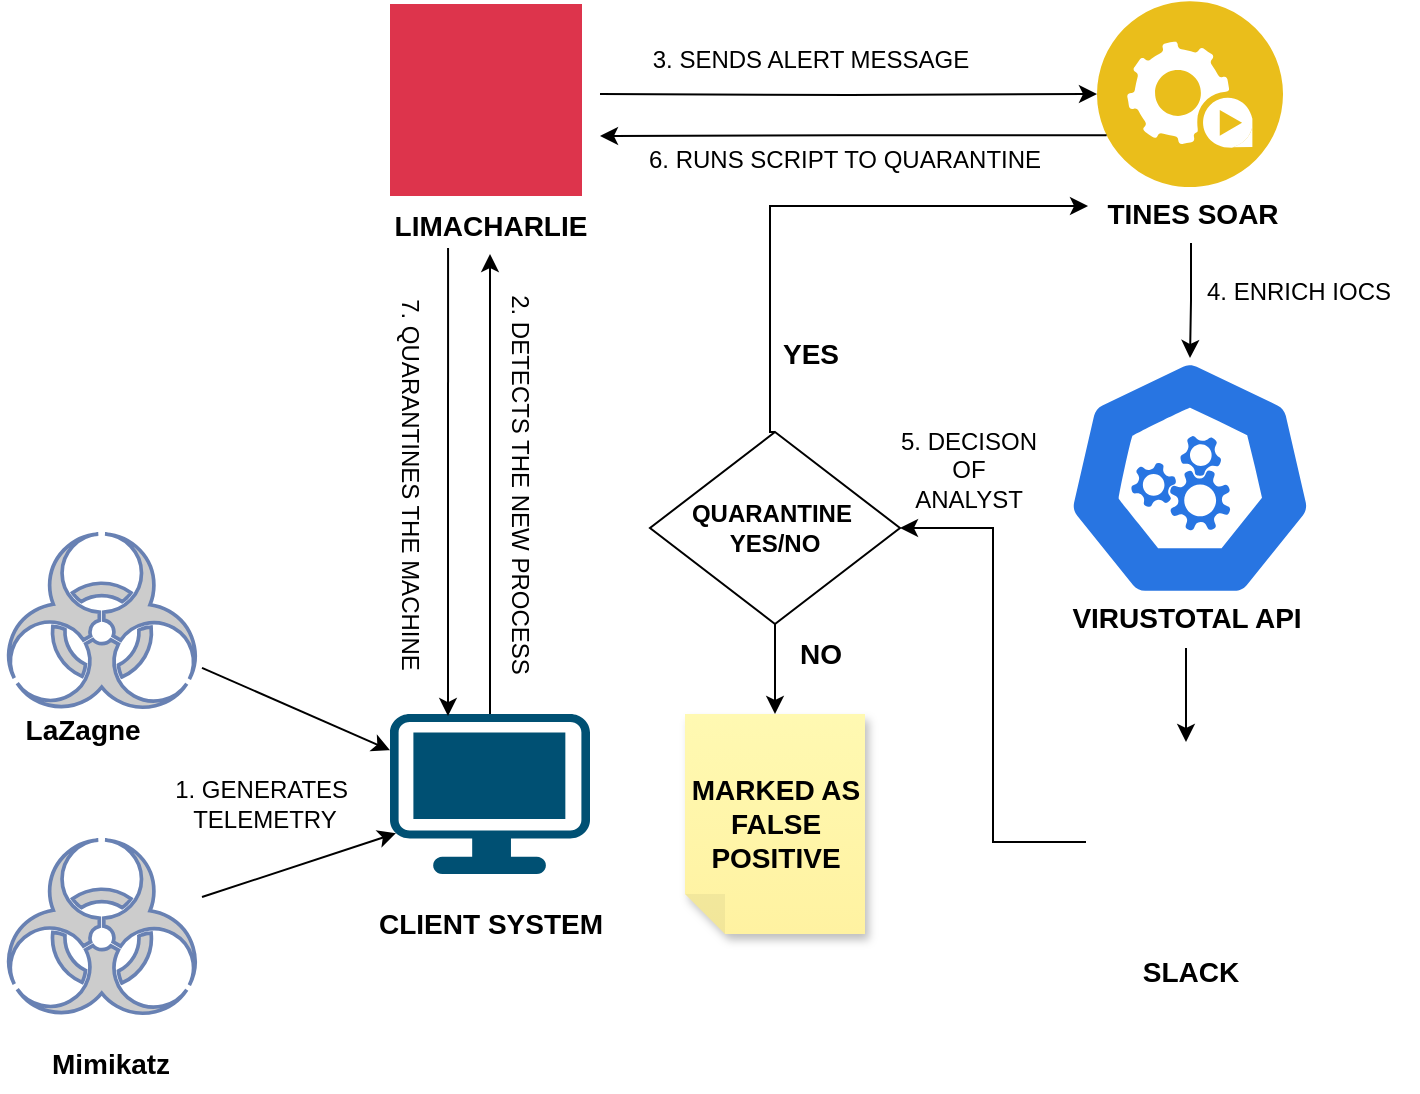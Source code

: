 <mxfile version="28.0.4">
  <diagram name="Page-1" id="5v2ZWDQqbhzC2i-hjf4o">
    <mxGraphModel dx="1665" dy="783" grid="0" gridSize="10" guides="1" tooltips="1" connect="1" arrows="1" fold="1" page="1" pageScale="1" pageWidth="850" pageHeight="1100" math="0" shadow="0" adaptiveColors="simple">
      <root>
        <mxCell id="0" />
        <mxCell id="1" parent="0" />
        <mxCell id="Qf1n-6LqZpKv2LMZS_Yj-6" style="edgeStyle=orthogonalEdgeStyle;rounded=0;orthogonalLoop=1;jettySize=auto;html=1;" parent="1" source="Qf1n-6LqZpKv2LMZS_Yj-2" target="Qf1n-6LqZpKv2LMZS_Yj-12" edge="1">
          <mxGeometry relative="1" as="geometry">
            <mxPoint x="420" y="610" as="targetPoint" />
          </mxGeometry>
        </mxCell>
        <mxCell id="Qf1n-6LqZpKv2LMZS_Yj-2" value="" style="points=[[0.03,0.03,0],[0.5,0,0],[0.97,0.03,0],[1,0.4,0],[0.97,0.745,0],[0.5,1,0],[0.03,0.745,0],[0,0.4,0]];verticalLabelPosition=bottom;sketch=0;html=1;verticalAlign=top;aspect=fixed;align=center;pointerEvents=1;shape=mxgraph.cisco19.workstation;fillColor=#005073;strokeColor=none;" parent="1" vertex="1">
          <mxGeometry x="240" y="580" width="100" height="80" as="geometry" />
        </mxCell>
        <mxCell id="Qf1n-6LqZpKv2LMZS_Yj-10" value="" style="edgeStyle=orthogonalEdgeStyle;rounded=0;orthogonalLoop=1;jettySize=auto;html=1;entryX=0;entryY=0.5;entryDx=0;entryDy=0;" parent="1" target="gsvBftsWmA4iTi50btW6-4" edge="1">
          <mxGeometry relative="1" as="geometry">
            <mxPoint x="565" y="380" as="targetPoint" />
            <mxPoint x="345" y="270" as="sourcePoint" />
          </mxGeometry>
        </mxCell>
        <mxCell id="Qf1n-6LqZpKv2LMZS_Yj-8" style="rounded=0;orthogonalLoop=1;jettySize=auto;html=1;" parent="1" source="Qf1n-6LqZpKv2LMZS_Yj-4" target="Qf1n-6LqZpKv2LMZS_Yj-2" edge="1">
          <mxGeometry relative="1" as="geometry" />
        </mxCell>
        <mxCell id="Qf1n-6LqZpKv2LMZS_Yj-4" value="" style="fontColor=#0066CC;verticalAlign=top;verticalLabelPosition=bottom;labelPosition=center;align=center;html=1;outlineConnect=0;fillColor=#CCCCCC;strokeColor=#6881B3;gradientColor=none;gradientDirection=north;strokeWidth=2;shape=mxgraph.networks.virus;" parent="1" vertex="1">
          <mxGeometry x="46" y="490" width="100" height="90" as="geometry" />
        </mxCell>
        <mxCell id="Qf1n-6LqZpKv2LMZS_Yj-13" value="&lt;b&gt;&lt;font style=&quot;font-size: 14px;&quot;&gt;CLIENT SYSTEM&lt;/font&gt;&lt;/b&gt;" style="text;html=1;align=center;verticalAlign=middle;resizable=0;points=[];autosize=1;strokeColor=none;fillColor=none;" parent="1" vertex="1">
          <mxGeometry x="220" y="670" width="140" height="30" as="geometry" />
        </mxCell>
        <mxCell id="Qf1n-6LqZpKv2LMZS_Yj-14" value="&lt;font style=&quot;font-size: 14px;&quot;&gt;&lt;b&gt;LaZagne&amp;nbsp;&lt;/b&gt;&lt;/font&gt;&lt;div&gt;&lt;br&gt;&lt;/div&gt;" style="text;html=1;align=center;verticalAlign=middle;resizable=0;points=[];autosize=1;strokeColor=none;fillColor=none;" parent="1" vertex="1">
          <mxGeometry x="48" y="575" width="80" height="40" as="geometry" />
        </mxCell>
        <mxCell id="Qf1n-6LqZpKv2LMZS_Yj-15" value="&lt;b&gt;&lt;font style=&quot;font-size: 14px;&quot;&gt;VIRUSTOTAL API&lt;/font&gt;&lt;/b&gt;" style="text;html=1;align=center;verticalAlign=middle;resizable=0;points=[];autosize=1;strokeColor=none;fillColor=none;" parent="1" vertex="1">
          <mxGeometry x="568" y="517" width="140" height="30" as="geometry" />
        </mxCell>
        <mxCell id="Qf1n-6LqZpKv2LMZS_Yj-16" value="" style="shape=image;html=1;verticalAlign=top;verticalLabelPosition=bottom;labelBackgroundColor=#ffffff;imageAspect=0;aspect=fixed;image=https://cdn2.iconfinder.com/data/icons/social-media-2285/512/1_Slack_colored_svg-128.png" parent="1" vertex="1">
          <mxGeometry x="588" y="594" width="100" height="100" as="geometry" />
        </mxCell>
        <mxCell id="Qf1n-6LqZpKv2LMZS_Yj-24" style="edgeStyle=orthogonalEdgeStyle;rounded=0;orthogonalLoop=1;jettySize=auto;html=1;entryX=1;entryY=0.5;entryDx=0;entryDy=0;exitX=0;exitY=0.5;exitDx=0;exitDy=0;" parent="1" source="Qf1n-6LqZpKv2LMZS_Yj-16" target="Qf1n-6LqZpKv2LMZS_Yj-23" edge="1">
          <mxGeometry relative="1" as="geometry">
            <mxPoint x="591.98" y="524.04" as="sourcePoint" />
          </mxGeometry>
        </mxCell>
        <mxCell id="Qf1n-6LqZpKv2LMZS_Yj-20" style="edgeStyle=orthogonalEdgeStyle;rounded=0;orthogonalLoop=1;jettySize=auto;html=1;entryX=0.5;entryY=0;entryDx=0;entryDy=0;" parent="1" source="Qf1n-6LqZpKv2LMZS_Yj-15" target="Qf1n-6LqZpKv2LMZS_Yj-16" edge="1">
          <mxGeometry relative="1" as="geometry">
            <mxPoint x="638" y="546" as="sourcePoint" />
            <mxPoint x="632.984" y="466.98" as="targetPoint" />
          </mxGeometry>
        </mxCell>
        <mxCell id="Qf1n-6LqZpKv2LMZS_Yj-23" value="&lt;font style=&quot;&quot;&gt;&lt;b style=&quot;&quot;&gt;&lt;font style=&quot;font-size: 12px;&quot;&gt;QUARANTINE&lt;/font&gt;&lt;span style=&quot;font-size: 11px;&quot;&gt;&amp;nbsp;&lt;/span&gt;&lt;/b&gt;&lt;/font&gt;&lt;div&gt;&lt;font style=&quot;font-size: 12px;&quot;&gt;&lt;b style=&quot;&quot;&gt;YES/NO&lt;/b&gt;&lt;/font&gt;&lt;/div&gt;" style="rhombus;whiteSpace=wrap;html=1;align=center;" parent="1" vertex="1">
          <mxGeometry x="370" y="439" width="125" height="96" as="geometry" />
        </mxCell>
        <mxCell id="Qf1n-6LqZpKv2LMZS_Yj-26" value="&lt;font style=&quot;font-size: 14px;&quot;&gt;&lt;b style=&quot;&quot;&gt;YES&lt;/b&gt;&lt;/font&gt;" style="text;html=1;align=center;verticalAlign=middle;resizable=0;points=[];autosize=1;strokeColor=none;fillColor=none;" parent="1" vertex="1">
          <mxGeometry x="427" y="385" width="46" height="29" as="geometry" />
        </mxCell>
        <mxCell id="Qf1n-6LqZpKv2LMZS_Yj-28" value="&lt;font style=&quot;font-size: 14px;&quot;&gt;&lt;b&gt;MARKED AS FALSE POSITIVE&lt;/b&gt;&lt;/font&gt;" style="shape=note;whiteSpace=wrap;html=1;backgroundOutline=1;fontColor=#000000;darkOpacity=0.05;fillColor=#FFF9B2;strokeColor=none;fillStyle=solid;direction=west;gradientDirection=north;gradientColor=#FFF2A1;shadow=1;size=20;pointerEvents=1;" parent="1" vertex="1">
          <mxGeometry x="387.5" y="580" width="90" height="110" as="geometry" />
        </mxCell>
        <mxCell id="Qf1n-6LqZpKv2LMZS_Yj-29" style="edgeStyle=orthogonalEdgeStyle;rounded=0;orthogonalLoop=1;jettySize=auto;html=1;exitX=0.5;exitY=1;exitDx=0;exitDy=0;entryX=0.5;entryY=1;entryDx=0;entryDy=0;entryPerimeter=0;" parent="1" source="Qf1n-6LqZpKv2LMZS_Yj-23" target="Qf1n-6LqZpKv2LMZS_Yj-28" edge="1">
          <mxGeometry relative="1" as="geometry" />
        </mxCell>
        <mxCell id="Qf1n-6LqZpKv2LMZS_Yj-30" value="&lt;b&gt;&lt;font style=&quot;font-size: 14px;&quot;&gt;NO&lt;/font&gt;&lt;/b&gt;" style="text;html=1;align=center;verticalAlign=middle;resizable=0;points=[];autosize=1;strokeColor=none;fillColor=none;" parent="1" vertex="1">
          <mxGeometry x="435" y="535" width="40" height="30" as="geometry" />
        </mxCell>
        <mxCell id="Qf1n-6LqZpKv2LMZS_Yj-31" value="&lt;font style=&quot;font-size: 14px;&quot;&gt;&lt;b&gt;SLACK&lt;/b&gt;&lt;/font&gt;" style="text;html=1;align=center;verticalAlign=middle;resizable=0;points=[];autosize=1;strokeColor=none;fillColor=none;" parent="1" vertex="1">
          <mxGeometry x="605" y="694" width="70" height="30" as="geometry" />
        </mxCell>
        <mxCell id="Qf1n-6LqZpKv2LMZS_Yj-33" value="4. ENRICH IOCS" style="text;html=1;align=center;verticalAlign=middle;resizable=0;points=[];autosize=1;strokeColor=none;fillColor=none;" parent="1" vertex="1">
          <mxGeometry x="634" y="354" width="120" height="30" as="geometry" />
        </mxCell>
        <mxCell id="Qf1n-6LqZpKv2LMZS_Yj-37" value="&lt;font style=&quot;font-size: 12px;&quot;&gt;1. GENERATES&amp;nbsp;&lt;/font&gt;&lt;div&gt;&lt;font style=&quot;font-size: 12px;&quot;&gt;TELEMETRY&lt;/font&gt;&lt;/div&gt;" style="text;html=1;align=center;verticalAlign=middle;resizable=0;points=[];autosize=1;strokeColor=none;fillColor=none;" parent="1" vertex="1">
          <mxGeometry x="122" y="605" width="110" height="40" as="geometry" />
        </mxCell>
        <mxCell id="Qf1n-6LqZpKv2LMZS_Yj-38" value="2. DETECTS THE NEW PROCESS" style="text;html=1;align=center;verticalAlign=middle;resizable=0;points=[];autosize=1;strokeColor=none;fillColor=none;rotation=90;" parent="1" vertex="1">
          <mxGeometry x="200" y="450" width="210" height="30" as="geometry" />
        </mxCell>
        <mxCell id="Qf1n-6LqZpKv2LMZS_Yj-40" value="3. SENDS ALERT MESSAGE" style="text;html=1;align=center;verticalAlign=middle;resizable=0;points=[];autosize=1;strokeColor=none;fillColor=none;" parent="1" vertex="1">
          <mxGeometry x="360" y="238" width="180" height="30" as="geometry" />
        </mxCell>
        <mxCell id="Qf1n-6LqZpKv2LMZS_Yj-12" value="&lt;span style=&quot;font-size: 14px;&quot;&gt;&lt;b&gt;LIMACHARLIE&lt;/b&gt;&lt;/span&gt;" style="text;html=1;align=center;verticalAlign=middle;resizable=0;points=[];autosize=1;strokeColor=none;fillColor=#FFFFFF;" parent="1" vertex="1">
          <mxGeometry x="233" y="321" width="114" height="29" as="geometry" />
        </mxCell>
        <mxCell id="Qf1n-6LqZpKv2LMZS_Yj-43" value="5. DECISON&lt;div&gt;&amp;nbsp;OF&amp;nbsp;&lt;div&gt;ANALYST&lt;/div&gt;&lt;/div&gt;" style="text;html=1;align=center;verticalAlign=middle;resizable=0;points=[];autosize=1;strokeColor=none;fillColor=none;" parent="1" vertex="1">
          <mxGeometry x="486" y="430" width="86" height="55" as="geometry" />
        </mxCell>
        <mxCell id="Qf1n-6LqZpKv2LMZS_Yj-45" value="6. RUNS SCRIPT TO QUARANTINE" style="text;html=1;align=center;verticalAlign=middle;resizable=0;points=[];autosize=1;strokeColor=none;fillColor=none;rotation=0;" parent="1" vertex="1">
          <mxGeometry x="360" y="289.5" width="214" height="26" as="geometry" />
        </mxCell>
        <mxCell id="Qf1n-6LqZpKv2LMZS_Yj-46" style="edgeStyle=orthogonalEdgeStyle;rounded=0;orthogonalLoop=1;jettySize=auto;html=1;exitX=0.316;exitY=0.897;exitDx=0;exitDy=0;exitPerimeter=0;entryX=0.29;entryY=0.013;entryDx=0;entryDy=0;entryPerimeter=0;" parent="1" source="Qf1n-6LqZpKv2LMZS_Yj-12" target="Qf1n-6LqZpKv2LMZS_Yj-2" edge="1">
          <mxGeometry relative="1" as="geometry">
            <mxPoint x="269" y="571" as="targetPoint" />
          </mxGeometry>
        </mxCell>
        <mxCell id="gsvBftsWmA4iTi50btW6-1" value="" style="fontColor=#0066CC;verticalAlign=top;verticalLabelPosition=bottom;labelPosition=center;align=center;html=1;outlineConnect=0;fillColor=#CCCCCC;strokeColor=#6881B3;gradientColor=none;gradientDirection=north;strokeWidth=2;shape=mxgraph.networks.virus;" vertex="1" parent="1">
          <mxGeometry x="46" y="643" width="100" height="90" as="geometry" />
        </mxCell>
        <mxCell id="gsvBftsWmA4iTi50btW6-2" style="rounded=0;orthogonalLoop=1;jettySize=auto;html=1;entryX=0.03;entryY=0.745;entryDx=0;entryDy=0;entryPerimeter=0;" edge="1" parent="1" source="gsvBftsWmA4iTi50btW6-1" target="Qf1n-6LqZpKv2LMZS_Yj-2">
          <mxGeometry relative="1" as="geometry">
            <Array as="points" />
          </mxGeometry>
        </mxCell>
        <mxCell id="gsvBftsWmA4iTi50btW6-3" value="&lt;font style=&quot;font-size: 14px;&quot;&gt;&lt;b&gt;Mimikatz&lt;/b&gt;&lt;/font&gt;" style="text;html=1;align=center;verticalAlign=middle;resizable=0;points=[];autosize=1;strokeColor=none;fillColor=none;" vertex="1" parent="1">
          <mxGeometry x="61" y="740" width="77" height="29" as="geometry" />
        </mxCell>
        <mxCell id="gsvBftsWmA4iTi50btW6-5" value="" style="edgeStyle=orthogonalEdgeStyle;rounded=0;orthogonalLoop=1;jettySize=auto;html=1;" edge="1" parent="1" source="gsvBftsWmA4iTi50btW6-8" target="Qf1n-6LqZpKv2LMZS_Yj-11">
          <mxGeometry relative="1" as="geometry" />
        </mxCell>
        <mxCell id="gsvBftsWmA4iTi50btW6-4" value="" style="image;aspect=fixed;perimeter=ellipsePerimeter;html=1;align=center;shadow=0;dashed=0;fontColor=#4277BB;labelBackgroundColor=default;fontSize=12;spacingTop=3;image=img/lib/ibm/applications/automation_tools.svg;" vertex="1" parent="1">
          <mxGeometry x="593.5" y="223.5" width="93" height="93" as="geometry" />
        </mxCell>
        <mxCell id="Qf1n-6LqZpKv2LMZS_Yj-11" value="" style="aspect=fixed;sketch=0;html=1;dashed=0;whitespace=wrap;verticalLabelPosition=bottom;verticalAlign=top;fillColor=#2875E2;strokeColor=#ffffff;points=[[0.005,0.63,0],[0.1,0.2,0],[0.9,0.2,0],[0.5,0,0],[0.995,0.63,0],[0.72,0.99,0],[0.5,1,0],[0.28,0.99,0]];shape=mxgraph.kubernetes.icon2;prIcon=api" parent="1" vertex="1">
          <mxGeometry x="577.5" y="402" width="125" height="120" as="geometry" />
        </mxCell>
        <mxCell id="gsvBftsWmA4iTi50btW6-8" value="&lt;b&gt;&lt;font style=&quot;font-size: 14px;&quot;&gt;TINES SOAR&lt;/font&gt;&lt;/b&gt;" style="text;html=1;align=center;verticalAlign=middle;resizable=0;points=[];autosize=1;strokeColor=none;fillColor=none;" vertex="1" parent="1">
          <mxGeometry x="588.5" y="315.5" width="104" height="29" as="geometry" />
        </mxCell>
        <mxCell id="gsvBftsWmA4iTi50btW6-12" style="edgeStyle=orthogonalEdgeStyle;rounded=0;orthogonalLoop=1;jettySize=auto;html=1;exitX=0;exitY=0.75;exitDx=0;exitDy=0;entryX=1;entryY=0.71;entryDx=0;entryDy=0;entryPerimeter=0;" edge="1" parent="1" source="gsvBftsWmA4iTi50btW6-4">
          <mxGeometry relative="1" as="geometry">
            <mxPoint x="345" y="291" as="targetPoint" />
          </mxGeometry>
        </mxCell>
        <mxCell id="gsvBftsWmA4iTi50btW6-13" style="edgeStyle=orthogonalEdgeStyle;rounded=0;orthogonalLoop=1;jettySize=auto;html=1;entryX=0.005;entryY=0.362;entryDx=0;entryDy=0;entryPerimeter=0;exitX=0.5;exitY=0;exitDx=0;exitDy=0;" edge="1" parent="1" source="Qf1n-6LqZpKv2LMZS_Yj-23" target="gsvBftsWmA4iTi50btW6-8">
          <mxGeometry relative="1" as="geometry">
            <Array as="points">
              <mxPoint x="430" y="439" />
              <mxPoint x="430" y="326" />
            </Array>
          </mxGeometry>
        </mxCell>
        <mxCell id="gsvBftsWmA4iTi50btW6-14" value="7. QUARANTINES THE MACHINE" style="text;html=1;align=center;verticalAlign=middle;resizable=0;points=[];autosize=1;strokeColor=none;fillColor=none;rotation=90;" vertex="1" parent="1">
          <mxGeometry x="148" y="452" width="204" height="26" as="geometry" />
        </mxCell>
        <mxCell id="gsvBftsWmA4iTi50btW6-15" value="" style="sketch=0;points=[[0,0,0],[0.25,0,0],[0.5,0,0],[0.75,0,0],[1,0,0],[0,1,0],[0.25,1,0],[0.5,1,0],[0.75,1,0],[1,1,0],[0,0.25,0],[0,0.5,0],[0,0.75,0],[1,0.25,0],[1,0.5,0],[1,0.75,0]];outlineConnect=0;fontColor=#232F3E;fillColor=#DD344C;strokeColor=#ffffff;dashed=0;verticalLabelPosition=bottom;verticalAlign=top;align=center;html=1;fontSize=12;fontStyle=0;aspect=fixed;shape=mxgraph.aws4.resourceIcon;resIcon=mxgraph.aws4.security_incident_response;" vertex="1" parent="1">
          <mxGeometry x="240" y="225" width="96" height="96" as="geometry" />
        </mxCell>
      </root>
    </mxGraphModel>
  </diagram>
</mxfile>
